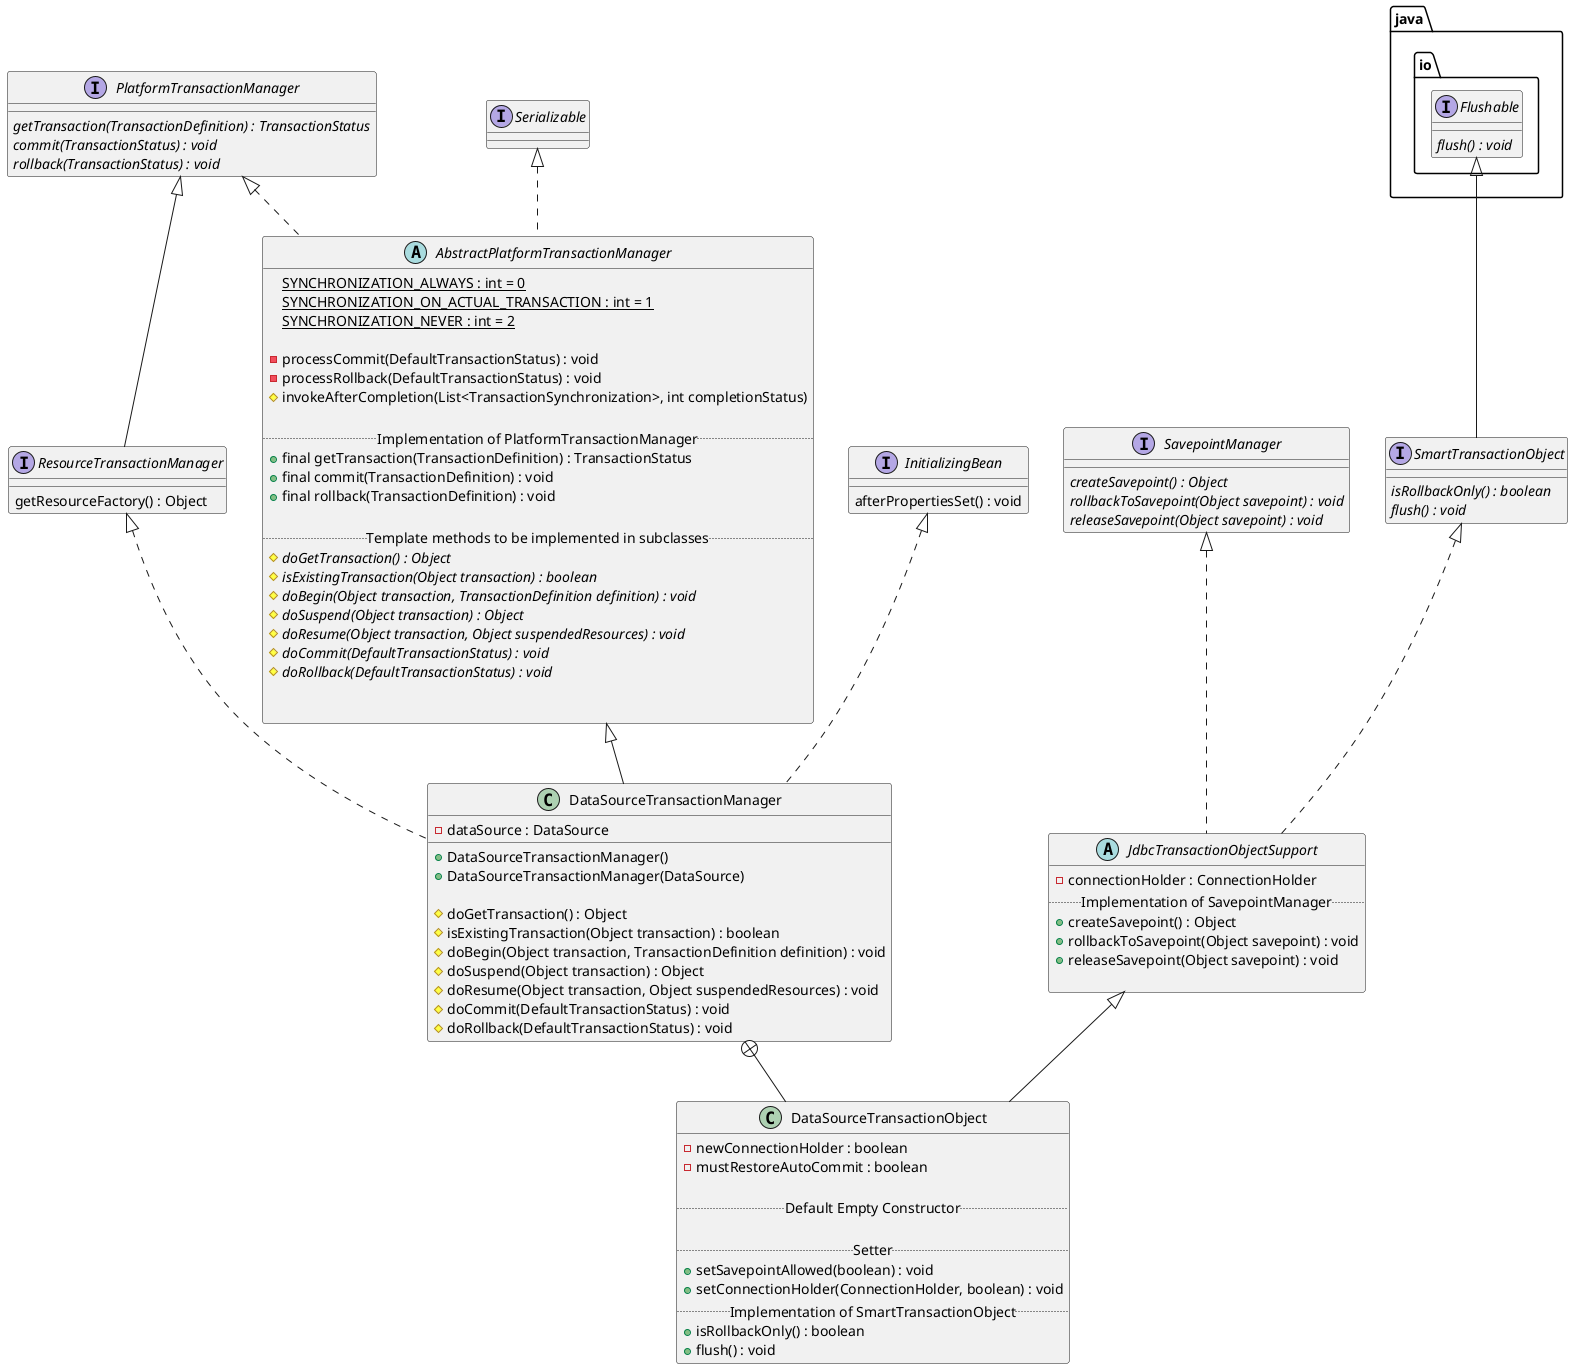 @startuml
interface PlatformTransactionManager {
    {abstract} getTransaction(TransactionDefinition) : TransactionStatus
    {abstract} commit(TransactionStatus) : void
    {abstract} rollback(TransactionStatus) : void
}

abstract class AbstractPlatformTransactionManager implements PlatformTransactionManager, Serializable {
    {static} SYNCHRONIZATION_ALWAYS : int = 0
    {static} SYNCHRONIZATION_ON_ACTUAL_TRANSACTION : int = 1
    {static} SYNCHRONIZATION_NEVER : int = 2

    - processCommit(DefaultTransactionStatus) : void
    - processRollback(DefaultTransactionStatus) : void
    # invokeAfterCompletion(List<TransactionSynchronization>, int completionStatus)

    .. Implementation of PlatformTransactionManager ..
    + final getTransaction(TransactionDefinition) : TransactionStatus
    + final commit(TransactionDefinition) : void
    + final rollback(TransactionDefinition) : void

    .. Template methods to be implemented in subclasses ..
    # {abstract} doGetTransaction() : Object
    # {abstract} isExistingTransaction(Object transaction) : boolean
    # {abstract} doBegin(Object transaction, TransactionDefinition definition) : void
    # {abstract} doSuspend(Object transaction) : Object
    # {abstract} doResume(Object transaction, Object suspendedResources) : void
    # {abstract} doCommit(DefaultTransactionStatus) : void
    # {abstract} doRollback(DefaultTransactionStatus) : void


}

interface InitializingBean {
    afterPropertiesSet() : void
}

interface ResourceTransactionManager extends PlatformTransactionManager {
	getResourceFactory() : Object
}

class DataSourceTransactionManager extends AbstractPlatformTransactionManager implements ResourceTransactionManager, InitializingBean {
    - dataSource : DataSource
    + DataSourceTransactionManager()
    + DataSourceTransactionManager(DataSource)

    # doGetTransaction() : Object
    # isExistingTransaction(Object transaction) : boolean
    # doBegin(Object transaction, TransactionDefinition definition) : void
    # doSuspend(Object transaction) : Object
    # doResume(Object transaction, Object suspendedResources) : void
    # doCommit(DefaultTransactionStatus) : void
    # doRollback(DefaultTransactionStatus) : void
}

interface SavepointManager {
    {abstract} createSavepoint() : Object
    {abstract} rollbackToSavepoint(Object savepoint) : void
    {abstract} releaseSavepoint(Object savepoint) : void
}

interface java.io.Flushable {
   {abstract} flush() : void
}

interface SmartTransactionObject extends java.io.Flushable {
    {abstract} isRollbackOnly() : boolean
    {abstract} flush() : void
}

abstract class JdbcTransactionObjectSupport implements SavepointManager, SmartTransactionObject {
    - connectionHolder : ConnectionHolder
    .. Implementation of SavepointManager ..
    + createSavepoint() : Object
    + rollbackToSavepoint(Object savepoint) : void
    + releaseSavepoint(Object savepoint) : void

}

class DataSourceTransactionObject extends JdbcTransactionObjectSupport {
    - newConnectionHolder : boolean
    - mustRestoreAutoCommit : boolean

    .. Default Empty Constructor ..

    .. Setter ..
    + setSavepointAllowed(boolean) : void
    + setConnectionHolder(ConnectionHolder, boolean) : void
    .. Implementation of SmartTransactionObject ..
    + isRollbackOnly() : boolean
    + flush() : void
}



DataSourceTransactionManager +-- DataSourceTransactionObject

@enduml